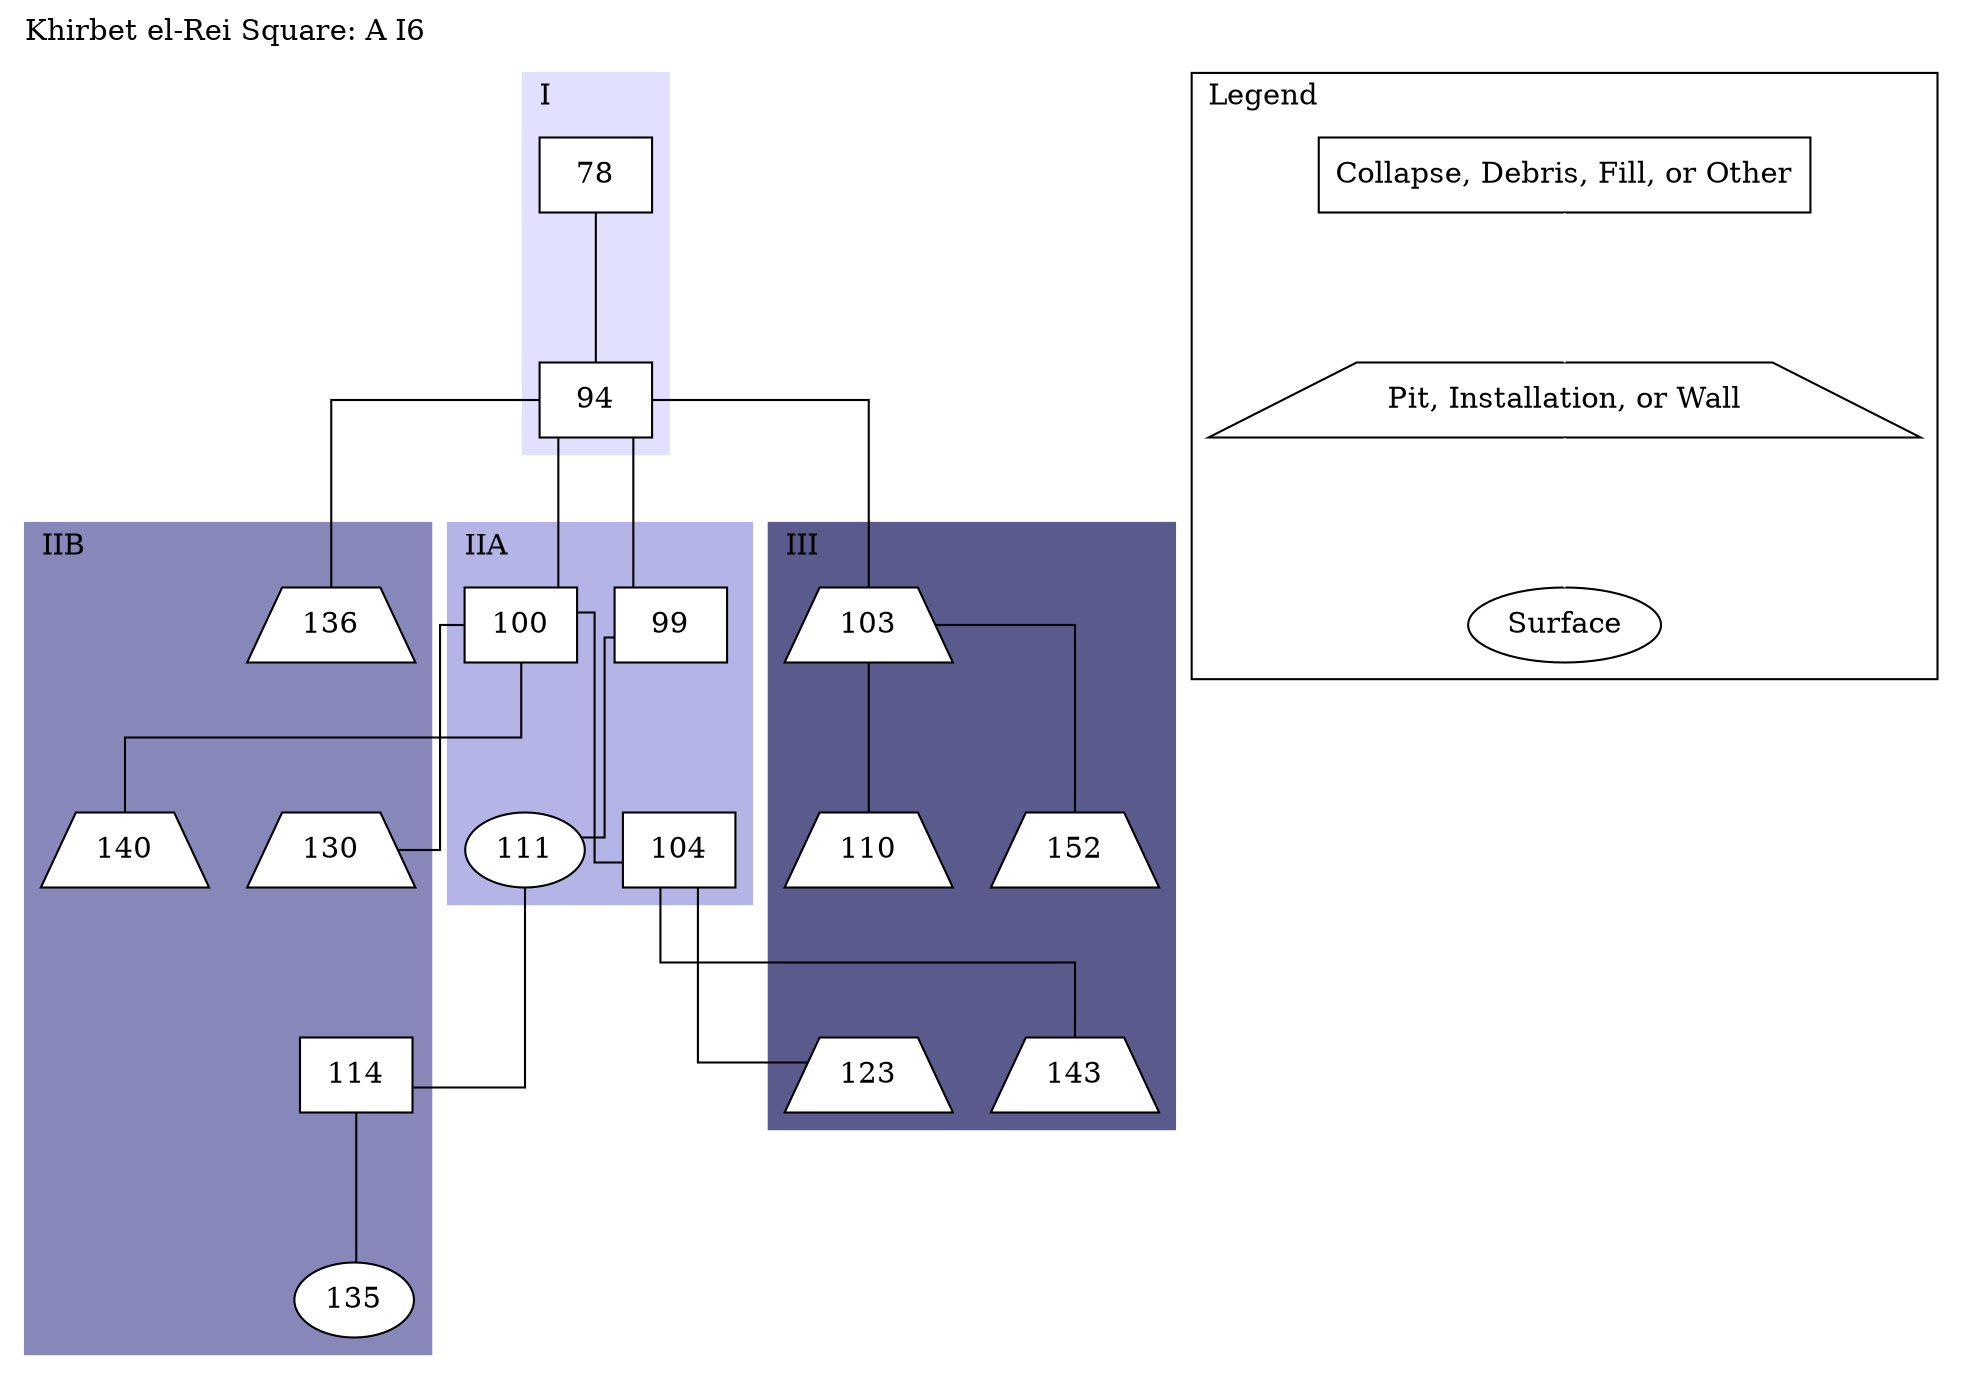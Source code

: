 
graph A_I6 {
	splines=ortho;
	overlap=false;
	newrank=true;
	labelloc=top;
	labeljust="l";
	
	
	ranksep=1;
	label="Khirbet el-Rei Square: A I6"
	"1000011517207730149" -- "1000041517461453838" [color="black"];
	"1000041517461453838" -- "1000071517744423524" [color="black"];
	"1000041517461453838" -- "1000071517815017192" [color="black"];
	"1000041517461453838" -- "1000071517744328480" [color="black"];
	"1000041517461453838" -- "1000041518355076118" [color="black"];
	"1000041517853446538" -- "1000041518550334107" [color="black"];
	"1000041517853446538" -- "1000071518462005590" [color="black"];
	"1000051517906388019" -- "1000051517995020099" [color="black"];
	"1000051517995020099" -- "1000041518355045290" [color="black"];
	"1000071517744328480" -- "1000051517906388019" [color="black"];
	"1000071517744423524" -- "1000041517853446538" [color="black"];
	"1000071517744423524" -- "1000041518550558024" [color="black"];
	"1000071517744423524" -- "1000071518461926928" [color="black"];
	"1000071517815017192" -- "1000051517906207784" [color="black"];
	"1000071517815017192" -- "1000071518462084678" [color="black"];

	subgraph cluster_I6I {
		style=filled;

		color="#e1e1ff";
		shape="rect"; 
		labeljust="l";
		textcolor=blue;
		concatenate=true;
		packMode="clust";
		outputMode=nodesfirst;
		label="I";
		"1000011517207730149";
		"1000041517461453838";
	}

	subgraph cluster_I6IIA {
		style=filled;

		color="#b4b4e6";
		shape="rect"; 
		labeljust="l";
		textcolor=blue;
		concatenate=true;
		packMode="clust";
		outputMode=nodesfirst;
		label="IIA";
		"1000071517744328480";
		"1000071517744423524";
		"1000051517906388019";
		"1000041517853446538";
	}

	subgraph cluster_I6IIB {
		style=filled;

		color="#8787b9";
		shape="rect"; 
		labeljust="l";
		textcolor=blue;
		concatenate=true;
		packMode="clust";
		outputMode=nodesfirst;
		label="IIB";
		"1000051517995020099";
		"1000041518355045290";
		"1000041518355076118";
		"1000041518550558024";
		"1000071518461926928";
	}

	subgraph cluster_I6III {
		style=filled;

		color="#5a5a8c";
		shape="rect"; 
		labeljust="l";
		textcolor=blue;
		concatenate=true;
		packMode="clust";
		outputMode=nodesfirst;
		label="III";
		"1000071517815017192";
		"1000051517906207784";
		"1000071518462084678";
		"1000041518550334107";
		"1000071518462005590";
	}
	"1000011517207730149" [label="78", shape=box, style=filled, fillcolor=white];
	"1000041517461453838" [label="94", shape=box, style=filled, fillcolor=white];
	"1000071517744328480" [label="99", shape=box, style=filled, fillcolor=white];
	"1000071517744423524" [label="100", shape=box, style=filled, fillcolor=white];
	"1000071517815017192" [label="103", shape=trapezium, style=filled, fillcolor=white];
	"1000041517853446538" [label="104", shape=box, style=filled, fillcolor=white];
	"1000051517906207784" [label="110", shape=trapezium, style=filled, fillcolor=white];
	"1000051517906388019" [label="111", shape=oval, style=filled, fillcolor=white];
	"1000051517995020099" [label="114", shape=box, style=filled, fillcolor=white];
	"1000041518550334107" [label="123", shape=trapezium, style=filled, fillcolor=white];
	"1000041518550558024" [label="130", shape=trapezium, style=filled, fillcolor=white];
	"1000041518355045290" [label="135", shape=oval, style=filled, fillcolor=white];
	"1000041518355076118" [label="136", shape=trapezium, style=filled, fillcolor=white];
	"1000071518461926928" [label="140", shape=trapezium, style=filled, fillcolor=white];
	"1000071518462005590" [label="143", shape=trapezium, style=filled, fillcolor=white];
	"1000071518462084678" [label="152", shape=trapezium, style=filled, fillcolor=white];
subgraph cluster_legend{
			label="Legend"
			"normal" [shape=box, label="Collapse, Debris, Fill, or Other"]
			"trap" [shape=trapezium, label="Pit, Installation, or Wall"]
			"oval" [shape=oval, label="Surface"]
			"normal"--"trap"[color="white"]
			"trap"--"oval"[color="white"]
			}}